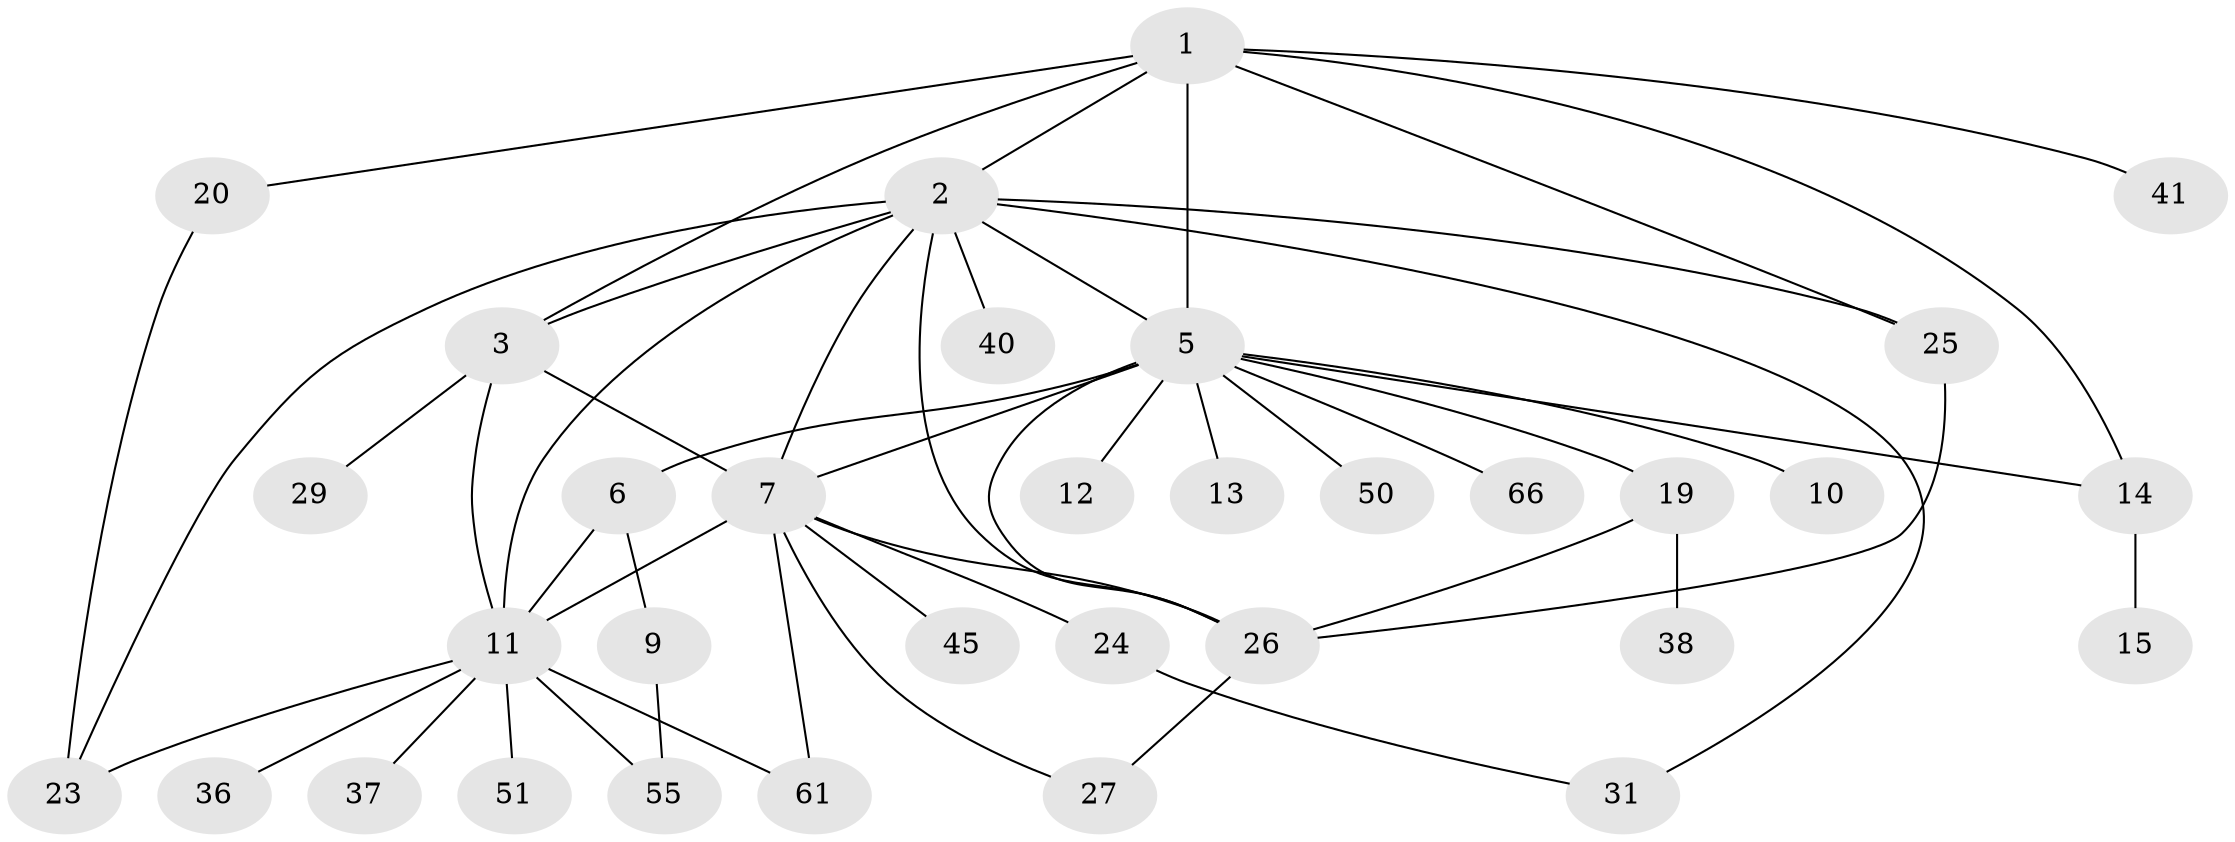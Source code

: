 // original degree distribution, {7: 0.015151515151515152, 19: 0.015151515151515152, 5: 0.030303030303030304, 2: 0.18181818181818182, 14: 0.015151515151515152, 12: 0.015151515151515152, 1: 0.5151515151515151, 6: 0.06060606060606061, 4: 0.06060606060606061, 3: 0.09090909090909091}
// Generated by graph-tools (version 1.1) at 2025/18/03/04/25 18:18:11]
// undirected, 33 vertices, 51 edges
graph export_dot {
graph [start="1"]
  node [color=gray90,style=filled];
  1;
  2 [super="+4+33+32+35+49+56+60+48+52"];
  3 [super="+17"];
  5 [super="+16"];
  6 [super="+28+47"];
  7 [super="+18+21+8+34+53+59"];
  9;
  10;
  11 [super="+22"];
  12 [super="+43"];
  13;
  14 [super="+54"];
  15;
  19;
  20 [super="+57+42"];
  23 [super="+44+58+62"];
  24;
  25 [super="+30+46"];
  26;
  27;
  29 [super="+39"];
  31;
  36;
  37;
  38;
  40;
  41;
  45;
  50;
  51;
  55;
  61;
  66;
  1 -- 2;
  1 -- 3;
  1 -- 5;
  1 -- 14;
  1 -- 20;
  1 -- 41;
  1 -- 25;
  2 -- 3 [weight=2];
  2 -- 5 [weight=2];
  2 -- 11;
  2 -- 25;
  2 -- 26;
  2 -- 40;
  2 -- 31;
  2 -- 7;
  2 -- 23;
  3 -- 29;
  3 -- 7 [weight=2];
  3 -- 11;
  5 -- 6;
  5 -- 7;
  5 -- 10;
  5 -- 12;
  5 -- 13;
  5 -- 14;
  5 -- 19;
  5 -- 26;
  5 -- 50;
  5 -- 66;
  6 -- 9;
  6 -- 11;
  7 -- 24;
  7 -- 27;
  7 -- 45;
  7 -- 61;
  7 -- 26;
  7 -- 11;
  9 -- 55;
  11 -- 51;
  11 -- 61;
  11 -- 36;
  11 -- 37;
  11 -- 23;
  11 -- 55;
  14 -- 15;
  19 -- 26;
  19 -- 38;
  20 -- 23;
  24 -- 31;
  25 -- 26;
  26 -- 27;
}
